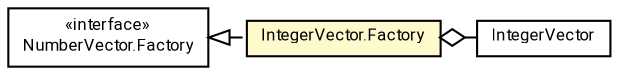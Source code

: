 #!/usr/local/bin/dot
#
# Class diagram 
# Generated by UMLGraph version R5_7_2-60-g0e99a6 (http://www.spinellis.gr/umlgraph/)
#

digraph G {
	graph [fontnames="svg"]
	edge [fontname="Roboto",fontsize=7,labelfontname="Roboto",labelfontsize=7,color="black"];
	node [fontname="Roboto",fontcolor="black",fontsize=8,shape=plaintext,margin=0,width=0,height=0];
	nodesep=0.15;
	ranksep=0.25;
	rankdir=LR;
	// de.lmu.ifi.dbs.elki.data.NumberVector.Factory<V extends de.lmu.ifi.dbs.elki.data.NumberVector>
	c5455044 [label=<<table title="de.lmu.ifi.dbs.elki.data.NumberVector.Factory" border="0" cellborder="1" cellspacing="0" cellpadding="2" href="NumberVector.Factory.html" target="_parent">
		<tr><td><table border="0" cellspacing="0" cellpadding="1">
		<tr><td align="center" balign="center"> &#171;interface&#187; </td></tr>
		<tr><td align="center" balign="center"> <font face="Roboto">NumberVector.Factory</font> </td></tr>
		</table></td></tr>
		</table>>, URL="NumberVector.Factory.html"];
	// de.lmu.ifi.dbs.elki.data.IntegerVector
	c5455137 [label=<<table title="de.lmu.ifi.dbs.elki.data.IntegerVector" border="0" cellborder="1" cellspacing="0" cellpadding="2" href="IntegerVector.html" target="_parent">
		<tr><td><table border="0" cellspacing="0" cellpadding="1">
		<tr><td align="center" balign="center"> <font face="Roboto">IntegerVector</font> </td></tr>
		</table></td></tr>
		</table>>, URL="IntegerVector.html"];
	// de.lmu.ifi.dbs.elki.data.IntegerVector.Factory
	c5455138 [label=<<table title="de.lmu.ifi.dbs.elki.data.IntegerVector.Factory" border="0" cellborder="1" cellspacing="0" cellpadding="2" bgcolor="lemonChiffon" href="IntegerVector.Factory.html" target="_parent">
		<tr><td><table border="0" cellspacing="0" cellpadding="1">
		<tr><td align="center" balign="center"> <font face="Roboto">IntegerVector.Factory</font> </td></tr>
		</table></td></tr>
		</table>>, URL="IntegerVector.Factory.html"];
	// de.lmu.ifi.dbs.elki.data.IntegerVector.Factory implements de.lmu.ifi.dbs.elki.data.NumberVector.Factory<V extends de.lmu.ifi.dbs.elki.data.NumberVector>
	c5455044 -> c5455138 [arrowtail=empty,style=dashed,dir=back,weight=9];
	// de.lmu.ifi.dbs.elki.data.IntegerVector.Factory has de.lmu.ifi.dbs.elki.data.IntegerVector
	c5455138 -> c5455137 [arrowhead=none,arrowtail=ediamond,dir=back,weight=4];
}

